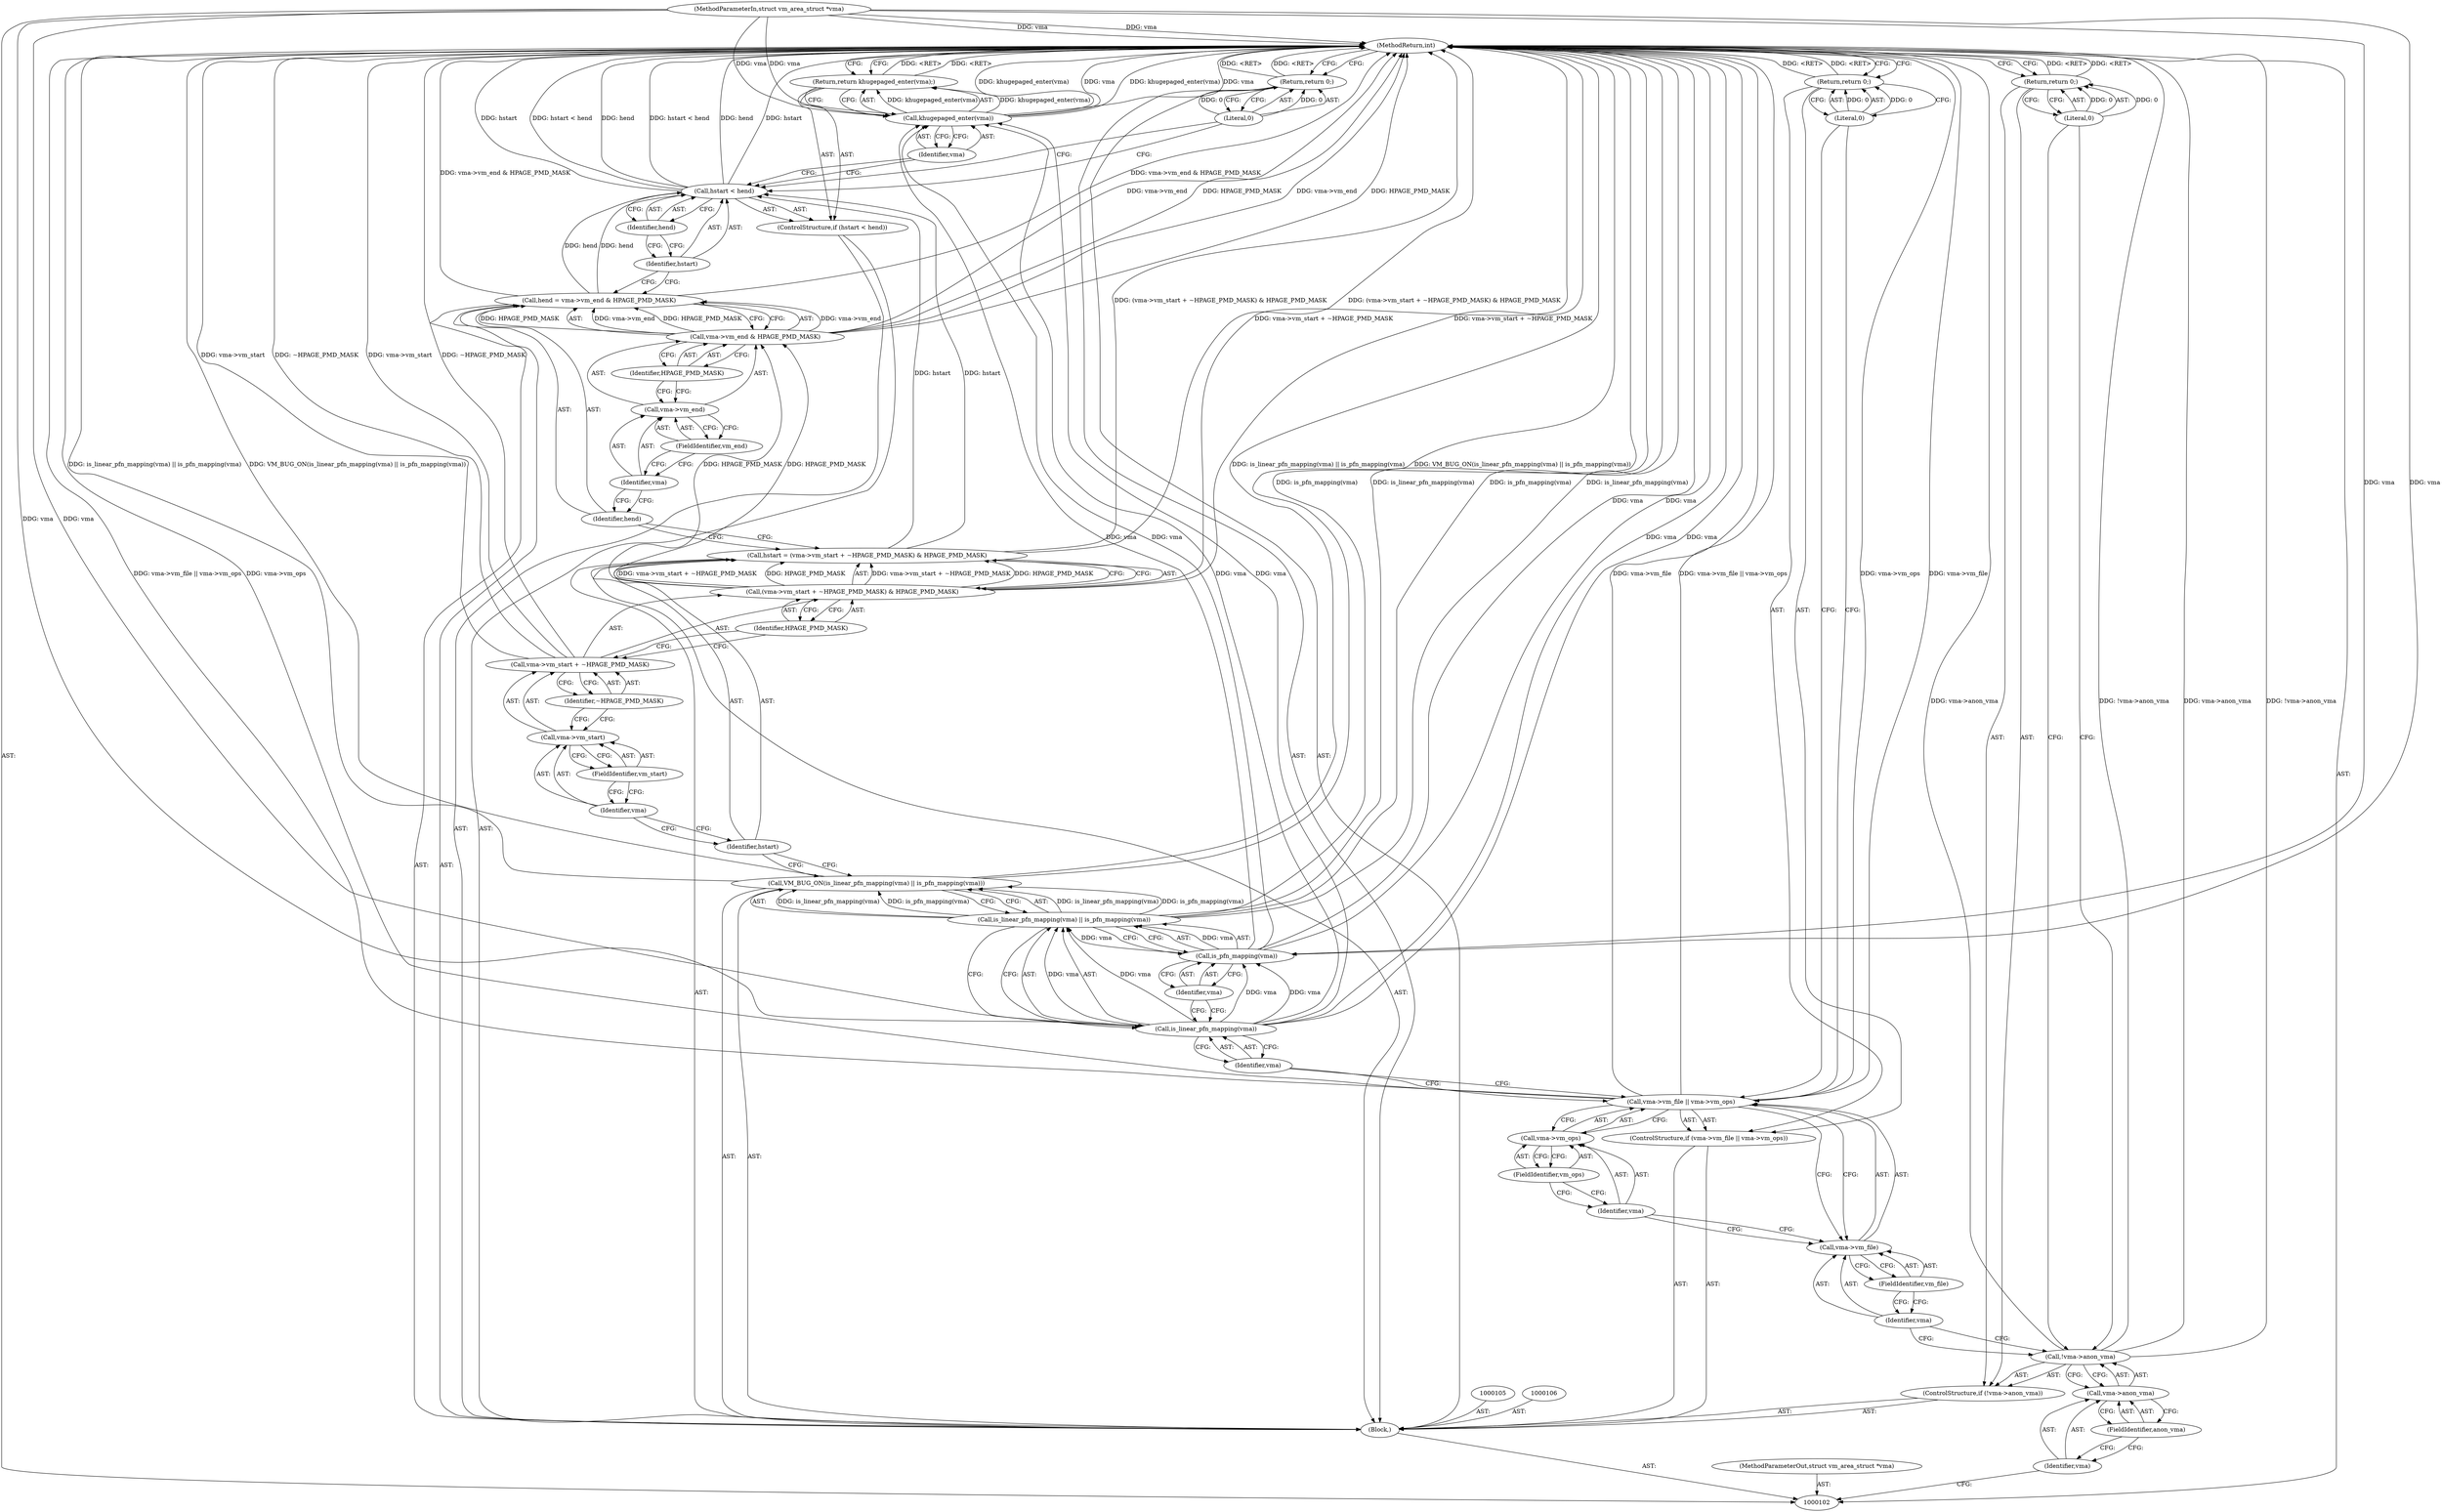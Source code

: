 digraph "1_linux_78f11a255749d09025f54d4e2df4fbcb031530e2_1" {
"1000155" [label="(MethodReturn,int)"];
"1000103" [label="(MethodParameterIn,struct vm_area_struct *vma)"];
"1000212" [label="(MethodParameterOut,struct vm_area_struct *vma)"];
"1000114" [label="(ControlStructure,if (vma->vm_file || vma->vm_ops))"];
"1000118" [label="(FieldIdentifier,vm_file)"];
"1000119" [label="(Call,vma->vm_ops)"];
"1000120" [label="(Identifier,vma)"];
"1000121" [label="(FieldIdentifier,vm_ops)"];
"1000115" [label="(Call,vma->vm_file || vma->vm_ops)"];
"1000116" [label="(Call,vma->vm_file)"];
"1000117" [label="(Identifier,vma)"];
"1000123" [label="(Literal,0)"];
"1000122" [label="(Return,return 0;)"];
"1000124" [label="(Call,VM_BUG_ON(is_linear_pfn_mapping(vma) || is_pfn_mapping(vma)))"];
"1000125" [label="(Call,is_linear_pfn_mapping(vma) || is_pfn_mapping(vma))"];
"1000126" [label="(Call,is_linear_pfn_mapping(vma))"];
"1000127" [label="(Identifier,vma)"];
"1000128" [label="(Call,is_pfn_mapping(vma))"];
"1000129" [label="(Identifier,vma)"];
"1000132" [label="(Call,(vma->vm_start + ~HPAGE_PMD_MASK) & HPAGE_PMD_MASK)"];
"1000133" [label="(Call,vma->vm_start + ~HPAGE_PMD_MASK)"];
"1000134" [label="(Call,vma->vm_start)"];
"1000135" [label="(Identifier,vma)"];
"1000136" [label="(FieldIdentifier,vm_start)"];
"1000130" [label="(Call,hstart = (vma->vm_start + ~HPAGE_PMD_MASK) & HPAGE_PMD_MASK)"];
"1000131" [label="(Identifier,hstart)"];
"1000137" [label="(Identifier,~HPAGE_PMD_MASK)"];
"1000138" [label="(Identifier,HPAGE_PMD_MASK)"];
"1000144" [label="(FieldIdentifier,vm_end)"];
"1000139" [label="(Call,hend = vma->vm_end & HPAGE_PMD_MASK)"];
"1000140" [label="(Identifier,hend)"];
"1000145" [label="(Identifier,HPAGE_PMD_MASK)"];
"1000141" [label="(Call,vma->vm_end & HPAGE_PMD_MASK)"];
"1000142" [label="(Call,vma->vm_end)"];
"1000143" [label="(Identifier,vma)"];
"1000149" [label="(Identifier,hend)"];
"1000146" [label="(ControlStructure,if (hstart < hend))"];
"1000147" [label="(Call,hstart < hend)"];
"1000148" [label="(Identifier,hstart)"];
"1000150" [label="(Return,return khugepaged_enter(vma);)"];
"1000152" [label="(Identifier,vma)"];
"1000151" [label="(Call,khugepaged_enter(vma))"];
"1000153" [label="(Return,return 0;)"];
"1000154" [label="(Literal,0)"];
"1000104" [label="(Block,)"];
"1000107" [label="(ControlStructure,if (!vma->anon_vma))"];
"1000111" [label="(FieldIdentifier,anon_vma)"];
"1000108" [label="(Call,!vma->anon_vma)"];
"1000109" [label="(Call,vma->anon_vma)"];
"1000110" [label="(Identifier,vma)"];
"1000113" [label="(Literal,0)"];
"1000112" [label="(Return,return 0;)"];
"1000155" -> "1000102"  [label="AST: "];
"1000155" -> "1000112"  [label="CFG: "];
"1000155" -> "1000122"  [label="CFG: "];
"1000155" -> "1000150"  [label="CFG: "];
"1000155" -> "1000153"  [label="CFG: "];
"1000122" -> "1000155"  [label="DDG: <RET>"];
"1000141" -> "1000155"  [label="DDG: vma->vm_end"];
"1000141" -> "1000155"  [label="DDG: HPAGE_PMD_MASK"];
"1000124" -> "1000155"  [label="DDG: is_linear_pfn_mapping(vma) || is_pfn_mapping(vma)"];
"1000124" -> "1000155"  [label="DDG: VM_BUG_ON(is_linear_pfn_mapping(vma) || is_pfn_mapping(vma))"];
"1000108" -> "1000155"  [label="DDG: !vma->anon_vma"];
"1000108" -> "1000155"  [label="DDG: vma->anon_vma"];
"1000151" -> "1000155"  [label="DDG: khugepaged_enter(vma)"];
"1000151" -> "1000155"  [label="DDG: vma"];
"1000115" -> "1000155"  [label="DDG: vma->vm_file || vma->vm_ops"];
"1000115" -> "1000155"  [label="DDG: vma->vm_ops"];
"1000115" -> "1000155"  [label="DDG: vma->vm_file"];
"1000126" -> "1000155"  [label="DDG: vma"];
"1000132" -> "1000155"  [label="DDG: vma->vm_start + ~HPAGE_PMD_MASK"];
"1000125" -> "1000155"  [label="DDG: is_pfn_mapping(vma)"];
"1000125" -> "1000155"  [label="DDG: is_linear_pfn_mapping(vma)"];
"1000130" -> "1000155"  [label="DDG: (vma->vm_start + ~HPAGE_PMD_MASK) & HPAGE_PMD_MASK"];
"1000139" -> "1000155"  [label="DDG: vma->vm_end & HPAGE_PMD_MASK"];
"1000128" -> "1000155"  [label="DDG: vma"];
"1000103" -> "1000155"  [label="DDG: vma"];
"1000133" -> "1000155"  [label="DDG: vma->vm_start"];
"1000133" -> "1000155"  [label="DDG: ~HPAGE_PMD_MASK"];
"1000147" -> "1000155"  [label="DDG: hend"];
"1000147" -> "1000155"  [label="DDG: hstart"];
"1000147" -> "1000155"  [label="DDG: hstart < hend"];
"1000153" -> "1000155"  [label="DDG: <RET>"];
"1000112" -> "1000155"  [label="DDG: <RET>"];
"1000150" -> "1000155"  [label="DDG: <RET>"];
"1000103" -> "1000102"  [label="AST: "];
"1000103" -> "1000155"  [label="DDG: vma"];
"1000103" -> "1000126"  [label="DDG: vma"];
"1000103" -> "1000128"  [label="DDG: vma"];
"1000103" -> "1000151"  [label="DDG: vma"];
"1000212" -> "1000102"  [label="AST: "];
"1000114" -> "1000104"  [label="AST: "];
"1000115" -> "1000114"  [label="AST: "];
"1000122" -> "1000114"  [label="AST: "];
"1000118" -> "1000116"  [label="AST: "];
"1000118" -> "1000117"  [label="CFG: "];
"1000116" -> "1000118"  [label="CFG: "];
"1000119" -> "1000115"  [label="AST: "];
"1000119" -> "1000121"  [label="CFG: "];
"1000120" -> "1000119"  [label="AST: "];
"1000121" -> "1000119"  [label="AST: "];
"1000115" -> "1000119"  [label="CFG: "];
"1000120" -> "1000119"  [label="AST: "];
"1000120" -> "1000116"  [label="CFG: "];
"1000121" -> "1000120"  [label="CFG: "];
"1000121" -> "1000119"  [label="AST: "];
"1000121" -> "1000120"  [label="CFG: "];
"1000119" -> "1000121"  [label="CFG: "];
"1000115" -> "1000114"  [label="AST: "];
"1000115" -> "1000116"  [label="CFG: "];
"1000115" -> "1000119"  [label="CFG: "];
"1000116" -> "1000115"  [label="AST: "];
"1000119" -> "1000115"  [label="AST: "];
"1000123" -> "1000115"  [label="CFG: "];
"1000127" -> "1000115"  [label="CFG: "];
"1000115" -> "1000155"  [label="DDG: vma->vm_file || vma->vm_ops"];
"1000115" -> "1000155"  [label="DDG: vma->vm_ops"];
"1000115" -> "1000155"  [label="DDG: vma->vm_file"];
"1000116" -> "1000115"  [label="AST: "];
"1000116" -> "1000118"  [label="CFG: "];
"1000117" -> "1000116"  [label="AST: "];
"1000118" -> "1000116"  [label="AST: "];
"1000120" -> "1000116"  [label="CFG: "];
"1000115" -> "1000116"  [label="CFG: "];
"1000117" -> "1000116"  [label="AST: "];
"1000117" -> "1000108"  [label="CFG: "];
"1000118" -> "1000117"  [label="CFG: "];
"1000123" -> "1000122"  [label="AST: "];
"1000123" -> "1000115"  [label="CFG: "];
"1000122" -> "1000123"  [label="CFG: "];
"1000123" -> "1000122"  [label="DDG: 0"];
"1000122" -> "1000114"  [label="AST: "];
"1000122" -> "1000123"  [label="CFG: "];
"1000123" -> "1000122"  [label="AST: "];
"1000155" -> "1000122"  [label="CFG: "];
"1000122" -> "1000155"  [label="DDG: <RET>"];
"1000123" -> "1000122"  [label="DDG: 0"];
"1000124" -> "1000104"  [label="AST: "];
"1000124" -> "1000125"  [label="CFG: "];
"1000125" -> "1000124"  [label="AST: "];
"1000131" -> "1000124"  [label="CFG: "];
"1000124" -> "1000155"  [label="DDG: is_linear_pfn_mapping(vma) || is_pfn_mapping(vma)"];
"1000124" -> "1000155"  [label="DDG: VM_BUG_ON(is_linear_pfn_mapping(vma) || is_pfn_mapping(vma))"];
"1000125" -> "1000124"  [label="DDG: is_linear_pfn_mapping(vma)"];
"1000125" -> "1000124"  [label="DDG: is_pfn_mapping(vma)"];
"1000125" -> "1000124"  [label="AST: "];
"1000125" -> "1000126"  [label="CFG: "];
"1000125" -> "1000128"  [label="CFG: "];
"1000126" -> "1000125"  [label="AST: "];
"1000128" -> "1000125"  [label="AST: "];
"1000124" -> "1000125"  [label="CFG: "];
"1000125" -> "1000155"  [label="DDG: is_pfn_mapping(vma)"];
"1000125" -> "1000155"  [label="DDG: is_linear_pfn_mapping(vma)"];
"1000125" -> "1000124"  [label="DDG: is_linear_pfn_mapping(vma)"];
"1000125" -> "1000124"  [label="DDG: is_pfn_mapping(vma)"];
"1000126" -> "1000125"  [label="DDG: vma"];
"1000128" -> "1000125"  [label="DDG: vma"];
"1000126" -> "1000125"  [label="AST: "];
"1000126" -> "1000127"  [label="CFG: "];
"1000127" -> "1000126"  [label="AST: "];
"1000129" -> "1000126"  [label="CFG: "];
"1000125" -> "1000126"  [label="CFG: "];
"1000126" -> "1000155"  [label="DDG: vma"];
"1000126" -> "1000125"  [label="DDG: vma"];
"1000103" -> "1000126"  [label="DDG: vma"];
"1000126" -> "1000128"  [label="DDG: vma"];
"1000126" -> "1000151"  [label="DDG: vma"];
"1000127" -> "1000126"  [label="AST: "];
"1000127" -> "1000115"  [label="CFG: "];
"1000126" -> "1000127"  [label="CFG: "];
"1000128" -> "1000125"  [label="AST: "];
"1000128" -> "1000129"  [label="CFG: "];
"1000129" -> "1000128"  [label="AST: "];
"1000125" -> "1000128"  [label="CFG: "];
"1000128" -> "1000155"  [label="DDG: vma"];
"1000128" -> "1000125"  [label="DDG: vma"];
"1000126" -> "1000128"  [label="DDG: vma"];
"1000103" -> "1000128"  [label="DDG: vma"];
"1000128" -> "1000151"  [label="DDG: vma"];
"1000129" -> "1000128"  [label="AST: "];
"1000129" -> "1000126"  [label="CFG: "];
"1000128" -> "1000129"  [label="CFG: "];
"1000132" -> "1000130"  [label="AST: "];
"1000132" -> "1000138"  [label="CFG: "];
"1000133" -> "1000132"  [label="AST: "];
"1000138" -> "1000132"  [label="AST: "];
"1000130" -> "1000132"  [label="CFG: "];
"1000132" -> "1000155"  [label="DDG: vma->vm_start + ~HPAGE_PMD_MASK"];
"1000132" -> "1000130"  [label="DDG: vma->vm_start + ~HPAGE_PMD_MASK"];
"1000132" -> "1000130"  [label="DDG: HPAGE_PMD_MASK"];
"1000132" -> "1000141"  [label="DDG: HPAGE_PMD_MASK"];
"1000133" -> "1000132"  [label="AST: "];
"1000133" -> "1000137"  [label="CFG: "];
"1000134" -> "1000133"  [label="AST: "];
"1000137" -> "1000133"  [label="AST: "];
"1000138" -> "1000133"  [label="CFG: "];
"1000133" -> "1000155"  [label="DDG: vma->vm_start"];
"1000133" -> "1000155"  [label="DDG: ~HPAGE_PMD_MASK"];
"1000134" -> "1000133"  [label="AST: "];
"1000134" -> "1000136"  [label="CFG: "];
"1000135" -> "1000134"  [label="AST: "];
"1000136" -> "1000134"  [label="AST: "];
"1000137" -> "1000134"  [label="CFG: "];
"1000135" -> "1000134"  [label="AST: "];
"1000135" -> "1000131"  [label="CFG: "];
"1000136" -> "1000135"  [label="CFG: "];
"1000136" -> "1000134"  [label="AST: "];
"1000136" -> "1000135"  [label="CFG: "];
"1000134" -> "1000136"  [label="CFG: "];
"1000130" -> "1000104"  [label="AST: "];
"1000130" -> "1000132"  [label="CFG: "];
"1000131" -> "1000130"  [label="AST: "];
"1000132" -> "1000130"  [label="AST: "];
"1000140" -> "1000130"  [label="CFG: "];
"1000130" -> "1000155"  [label="DDG: (vma->vm_start + ~HPAGE_PMD_MASK) & HPAGE_PMD_MASK"];
"1000132" -> "1000130"  [label="DDG: vma->vm_start + ~HPAGE_PMD_MASK"];
"1000132" -> "1000130"  [label="DDG: HPAGE_PMD_MASK"];
"1000130" -> "1000147"  [label="DDG: hstart"];
"1000131" -> "1000130"  [label="AST: "];
"1000131" -> "1000124"  [label="CFG: "];
"1000135" -> "1000131"  [label="CFG: "];
"1000137" -> "1000133"  [label="AST: "];
"1000137" -> "1000134"  [label="CFG: "];
"1000133" -> "1000137"  [label="CFG: "];
"1000138" -> "1000132"  [label="AST: "];
"1000138" -> "1000133"  [label="CFG: "];
"1000132" -> "1000138"  [label="CFG: "];
"1000144" -> "1000142"  [label="AST: "];
"1000144" -> "1000143"  [label="CFG: "];
"1000142" -> "1000144"  [label="CFG: "];
"1000139" -> "1000104"  [label="AST: "];
"1000139" -> "1000141"  [label="CFG: "];
"1000140" -> "1000139"  [label="AST: "];
"1000141" -> "1000139"  [label="AST: "];
"1000148" -> "1000139"  [label="CFG: "];
"1000139" -> "1000155"  [label="DDG: vma->vm_end & HPAGE_PMD_MASK"];
"1000141" -> "1000139"  [label="DDG: vma->vm_end"];
"1000141" -> "1000139"  [label="DDG: HPAGE_PMD_MASK"];
"1000139" -> "1000147"  [label="DDG: hend"];
"1000140" -> "1000139"  [label="AST: "];
"1000140" -> "1000130"  [label="CFG: "];
"1000143" -> "1000140"  [label="CFG: "];
"1000145" -> "1000141"  [label="AST: "];
"1000145" -> "1000142"  [label="CFG: "];
"1000141" -> "1000145"  [label="CFG: "];
"1000141" -> "1000139"  [label="AST: "];
"1000141" -> "1000145"  [label="CFG: "];
"1000142" -> "1000141"  [label="AST: "];
"1000145" -> "1000141"  [label="AST: "];
"1000139" -> "1000141"  [label="CFG: "];
"1000141" -> "1000155"  [label="DDG: vma->vm_end"];
"1000141" -> "1000155"  [label="DDG: HPAGE_PMD_MASK"];
"1000141" -> "1000139"  [label="DDG: vma->vm_end"];
"1000141" -> "1000139"  [label="DDG: HPAGE_PMD_MASK"];
"1000132" -> "1000141"  [label="DDG: HPAGE_PMD_MASK"];
"1000142" -> "1000141"  [label="AST: "];
"1000142" -> "1000144"  [label="CFG: "];
"1000143" -> "1000142"  [label="AST: "];
"1000144" -> "1000142"  [label="AST: "];
"1000145" -> "1000142"  [label="CFG: "];
"1000143" -> "1000142"  [label="AST: "];
"1000143" -> "1000140"  [label="CFG: "];
"1000144" -> "1000143"  [label="CFG: "];
"1000149" -> "1000147"  [label="AST: "];
"1000149" -> "1000148"  [label="CFG: "];
"1000147" -> "1000149"  [label="CFG: "];
"1000146" -> "1000104"  [label="AST: "];
"1000147" -> "1000146"  [label="AST: "];
"1000150" -> "1000146"  [label="AST: "];
"1000147" -> "1000146"  [label="AST: "];
"1000147" -> "1000149"  [label="CFG: "];
"1000148" -> "1000147"  [label="AST: "];
"1000149" -> "1000147"  [label="AST: "];
"1000152" -> "1000147"  [label="CFG: "];
"1000154" -> "1000147"  [label="CFG: "];
"1000147" -> "1000155"  [label="DDG: hend"];
"1000147" -> "1000155"  [label="DDG: hstart"];
"1000147" -> "1000155"  [label="DDG: hstart < hend"];
"1000130" -> "1000147"  [label="DDG: hstart"];
"1000139" -> "1000147"  [label="DDG: hend"];
"1000148" -> "1000147"  [label="AST: "];
"1000148" -> "1000139"  [label="CFG: "];
"1000149" -> "1000148"  [label="CFG: "];
"1000150" -> "1000146"  [label="AST: "];
"1000150" -> "1000151"  [label="CFG: "];
"1000151" -> "1000150"  [label="AST: "];
"1000155" -> "1000150"  [label="CFG: "];
"1000150" -> "1000155"  [label="DDG: <RET>"];
"1000151" -> "1000150"  [label="DDG: khugepaged_enter(vma)"];
"1000152" -> "1000151"  [label="AST: "];
"1000152" -> "1000147"  [label="CFG: "];
"1000151" -> "1000152"  [label="CFG: "];
"1000151" -> "1000150"  [label="AST: "];
"1000151" -> "1000152"  [label="CFG: "];
"1000152" -> "1000151"  [label="AST: "];
"1000150" -> "1000151"  [label="CFG: "];
"1000151" -> "1000155"  [label="DDG: khugepaged_enter(vma)"];
"1000151" -> "1000155"  [label="DDG: vma"];
"1000151" -> "1000150"  [label="DDG: khugepaged_enter(vma)"];
"1000126" -> "1000151"  [label="DDG: vma"];
"1000128" -> "1000151"  [label="DDG: vma"];
"1000103" -> "1000151"  [label="DDG: vma"];
"1000153" -> "1000104"  [label="AST: "];
"1000153" -> "1000154"  [label="CFG: "];
"1000154" -> "1000153"  [label="AST: "];
"1000155" -> "1000153"  [label="CFG: "];
"1000153" -> "1000155"  [label="DDG: <RET>"];
"1000154" -> "1000153"  [label="DDG: 0"];
"1000154" -> "1000153"  [label="AST: "];
"1000154" -> "1000147"  [label="CFG: "];
"1000153" -> "1000154"  [label="CFG: "];
"1000154" -> "1000153"  [label="DDG: 0"];
"1000104" -> "1000102"  [label="AST: "];
"1000105" -> "1000104"  [label="AST: "];
"1000106" -> "1000104"  [label="AST: "];
"1000107" -> "1000104"  [label="AST: "];
"1000114" -> "1000104"  [label="AST: "];
"1000124" -> "1000104"  [label="AST: "];
"1000130" -> "1000104"  [label="AST: "];
"1000139" -> "1000104"  [label="AST: "];
"1000146" -> "1000104"  [label="AST: "];
"1000153" -> "1000104"  [label="AST: "];
"1000107" -> "1000104"  [label="AST: "];
"1000108" -> "1000107"  [label="AST: "];
"1000112" -> "1000107"  [label="AST: "];
"1000111" -> "1000109"  [label="AST: "];
"1000111" -> "1000110"  [label="CFG: "];
"1000109" -> "1000111"  [label="CFG: "];
"1000108" -> "1000107"  [label="AST: "];
"1000108" -> "1000109"  [label="CFG: "];
"1000109" -> "1000108"  [label="AST: "];
"1000113" -> "1000108"  [label="CFG: "];
"1000117" -> "1000108"  [label="CFG: "];
"1000108" -> "1000155"  [label="DDG: !vma->anon_vma"];
"1000108" -> "1000155"  [label="DDG: vma->anon_vma"];
"1000109" -> "1000108"  [label="AST: "];
"1000109" -> "1000111"  [label="CFG: "];
"1000110" -> "1000109"  [label="AST: "];
"1000111" -> "1000109"  [label="AST: "];
"1000108" -> "1000109"  [label="CFG: "];
"1000110" -> "1000109"  [label="AST: "];
"1000110" -> "1000102"  [label="CFG: "];
"1000111" -> "1000110"  [label="CFG: "];
"1000113" -> "1000112"  [label="AST: "];
"1000113" -> "1000108"  [label="CFG: "];
"1000112" -> "1000113"  [label="CFG: "];
"1000113" -> "1000112"  [label="DDG: 0"];
"1000112" -> "1000107"  [label="AST: "];
"1000112" -> "1000113"  [label="CFG: "];
"1000113" -> "1000112"  [label="AST: "];
"1000155" -> "1000112"  [label="CFG: "];
"1000112" -> "1000155"  [label="DDG: <RET>"];
"1000113" -> "1000112"  [label="DDG: 0"];
}

